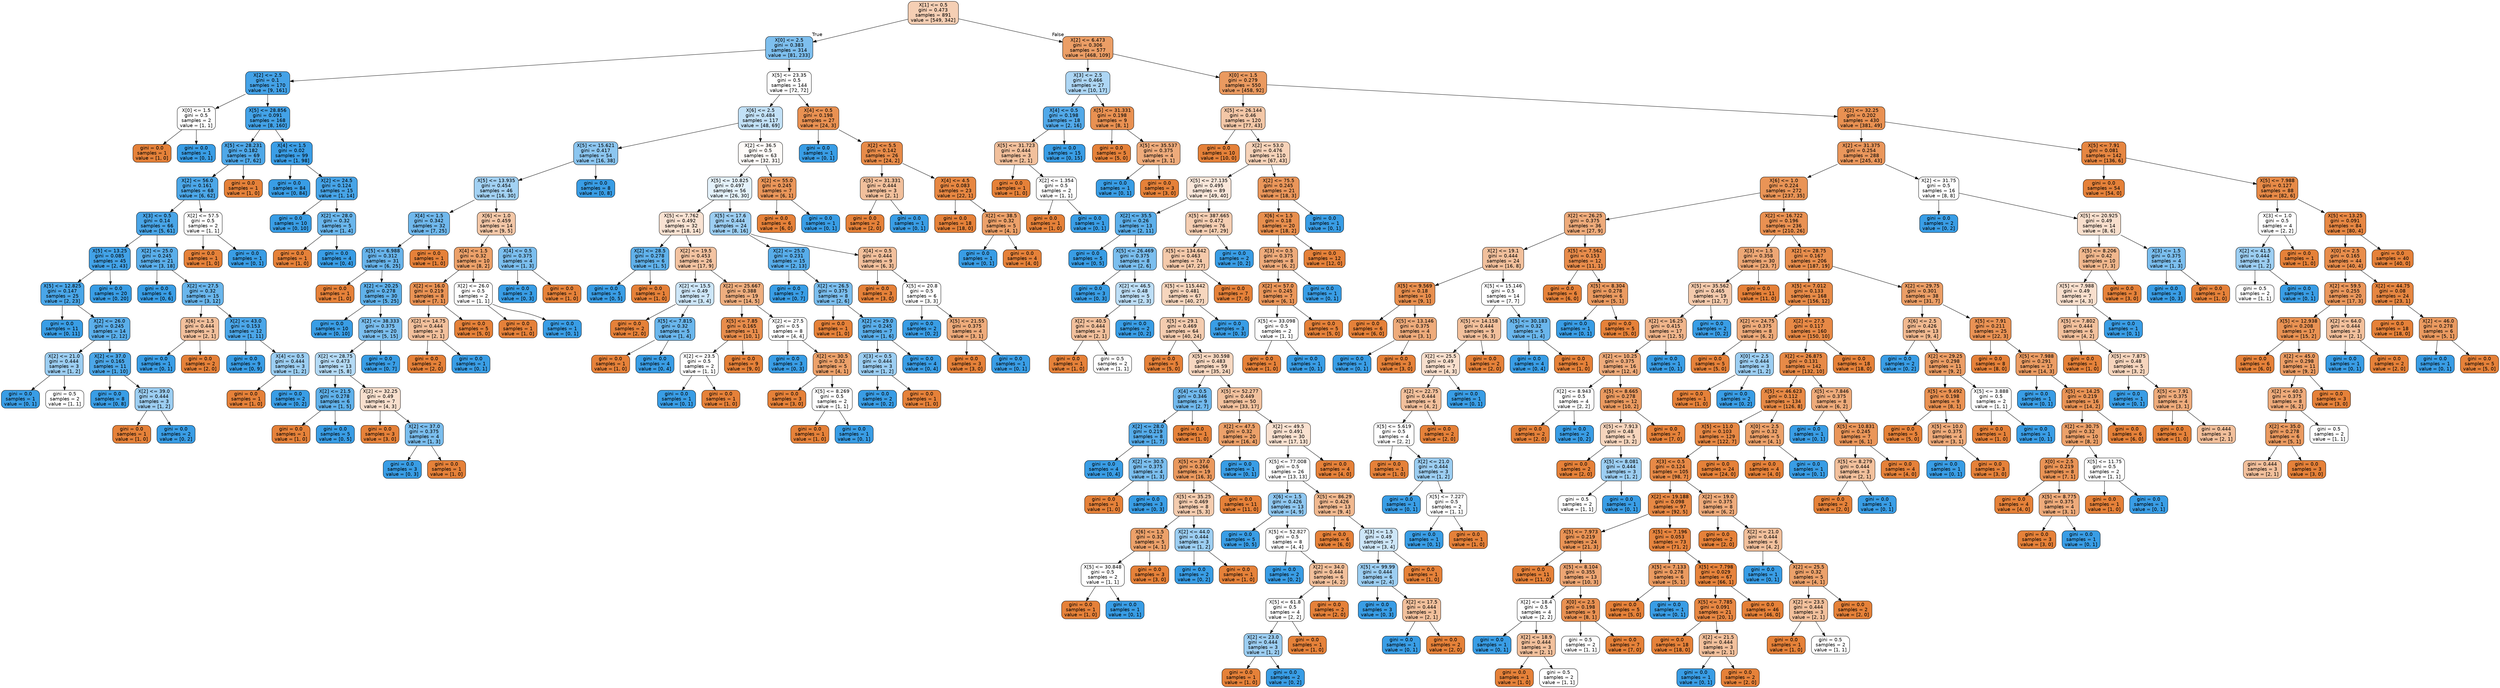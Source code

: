 digraph Tree {
node [shape=box, style="filled, rounded", color="black", fontname=helvetica] ;
edge [fontname=helvetica] ;
0 [label="X[1] <= 0.5\ngini = 0.473\nsamples = 891\nvalue = [549, 342]", fillcolor="#e5813960"] ;
1 [label="X[0] <= 2.5\ngini = 0.383\nsamples = 314\nvalue = [81, 233]", fillcolor="#399de5a6"] ;
0 -> 1 [labeldistance=2.5, labelangle=45, headlabel="True"] ;
2 [label="X[2] <= 2.5\ngini = 0.1\nsamples = 170\nvalue = [9, 161]", fillcolor="#399de5f1"] ;
1 -> 2 ;
3 [label="X[0] <= 1.5\ngini = 0.5\nsamples = 2\nvalue = [1, 1]", fillcolor="#e5813900"] ;
2 -> 3 ;
4 [label="gini = 0.0\nsamples = 1\nvalue = [1, 0]", fillcolor="#e58139ff"] ;
3 -> 4 ;
5 [label="gini = 0.0\nsamples = 1\nvalue = [0, 1]", fillcolor="#399de5ff"] ;
3 -> 5 ;
6 [label="X[5] <= 28.856\ngini = 0.091\nsamples = 168\nvalue = [8, 160]", fillcolor="#399de5f2"] ;
2 -> 6 ;
7 [label="X[5] <= 28.231\ngini = 0.182\nsamples = 69\nvalue = [7, 62]", fillcolor="#399de5e2"] ;
6 -> 7 ;
8 [label="X[2] <= 56.0\ngini = 0.161\nsamples = 68\nvalue = [6, 62]", fillcolor="#399de5e6"] ;
7 -> 8 ;
9 [label="X[3] <= 0.5\ngini = 0.14\nsamples = 66\nvalue = [5, 61]", fillcolor="#399de5ea"] ;
8 -> 9 ;
10 [label="X[5] <= 13.25\ngini = 0.085\nsamples = 45\nvalue = [2, 43]", fillcolor="#399de5f3"] ;
9 -> 10 ;
11 [label="X[5] <= 12.825\ngini = 0.147\nsamples = 25\nvalue = [2, 23]", fillcolor="#399de5e9"] ;
10 -> 11 ;
12 [label="gini = 0.0\nsamples = 11\nvalue = [0, 11]", fillcolor="#399de5ff"] ;
11 -> 12 ;
13 [label="X[2] <= 26.0\ngini = 0.245\nsamples = 14\nvalue = [2, 12]", fillcolor="#399de5d4"] ;
11 -> 13 ;
14 [label="X[2] <= 21.0\ngini = 0.444\nsamples = 3\nvalue = [1, 2]", fillcolor="#399de57f"] ;
13 -> 14 ;
15 [label="gini = 0.0\nsamples = 1\nvalue = [0, 1]", fillcolor="#399de5ff"] ;
14 -> 15 ;
16 [label="gini = 0.5\nsamples = 2\nvalue = [1, 1]", fillcolor="#e5813900"] ;
14 -> 16 ;
17 [label="X[2] <= 37.0\ngini = 0.165\nsamples = 11\nvalue = [1, 10]", fillcolor="#399de5e6"] ;
13 -> 17 ;
18 [label="gini = 0.0\nsamples = 8\nvalue = [0, 8]", fillcolor="#399de5ff"] ;
17 -> 18 ;
19 [label="X[2] <= 39.0\ngini = 0.444\nsamples = 3\nvalue = [1, 2]", fillcolor="#399de57f"] ;
17 -> 19 ;
20 [label="gini = 0.0\nsamples = 1\nvalue = [1, 0]", fillcolor="#e58139ff"] ;
19 -> 20 ;
21 [label="gini = 0.0\nsamples = 2\nvalue = [0, 2]", fillcolor="#399de5ff"] ;
19 -> 21 ;
22 [label="gini = 0.0\nsamples = 20\nvalue = [0, 20]", fillcolor="#399de5ff"] ;
10 -> 22 ;
23 [label="X[2] <= 25.0\ngini = 0.245\nsamples = 21\nvalue = [3, 18]", fillcolor="#399de5d4"] ;
9 -> 23 ;
24 [label="gini = 0.0\nsamples = 6\nvalue = [0, 6]", fillcolor="#399de5ff"] ;
23 -> 24 ;
25 [label="X[2] <= 27.5\ngini = 0.32\nsamples = 15\nvalue = [3, 12]", fillcolor="#399de5bf"] ;
23 -> 25 ;
26 [label="X[6] <= 1.5\ngini = 0.444\nsamples = 3\nvalue = [2, 1]", fillcolor="#e581397f"] ;
25 -> 26 ;
27 [label="gini = 0.0\nsamples = 1\nvalue = [0, 1]", fillcolor="#399de5ff"] ;
26 -> 27 ;
28 [label="gini = 0.0\nsamples = 2\nvalue = [2, 0]", fillcolor="#e58139ff"] ;
26 -> 28 ;
29 [label="X[2] <= 43.0\ngini = 0.153\nsamples = 12\nvalue = [1, 11]", fillcolor="#399de5e8"] ;
25 -> 29 ;
30 [label="gini = 0.0\nsamples = 9\nvalue = [0, 9]", fillcolor="#399de5ff"] ;
29 -> 30 ;
31 [label="X[4] <= 0.5\ngini = 0.444\nsamples = 3\nvalue = [1, 2]", fillcolor="#399de57f"] ;
29 -> 31 ;
32 [label="gini = 0.0\nsamples = 1\nvalue = [1, 0]", fillcolor="#e58139ff"] ;
31 -> 32 ;
33 [label="gini = 0.0\nsamples = 2\nvalue = [0, 2]", fillcolor="#399de5ff"] ;
31 -> 33 ;
34 [label="X[2] <= 57.5\ngini = 0.5\nsamples = 2\nvalue = [1, 1]", fillcolor="#e5813900"] ;
8 -> 34 ;
35 [label="gini = 0.0\nsamples = 1\nvalue = [1, 0]", fillcolor="#e58139ff"] ;
34 -> 35 ;
36 [label="gini = 0.0\nsamples = 1\nvalue = [0, 1]", fillcolor="#399de5ff"] ;
34 -> 36 ;
37 [label="gini = 0.0\nsamples = 1\nvalue = [1, 0]", fillcolor="#e58139ff"] ;
7 -> 37 ;
38 [label="X[4] <= 1.5\ngini = 0.02\nsamples = 99\nvalue = [1, 98]", fillcolor="#399de5fc"] ;
6 -> 38 ;
39 [label="gini = 0.0\nsamples = 84\nvalue = [0, 84]", fillcolor="#399de5ff"] ;
38 -> 39 ;
40 [label="X[2] <= 24.5\ngini = 0.124\nsamples = 15\nvalue = [1, 14]", fillcolor="#399de5ed"] ;
38 -> 40 ;
41 [label="gini = 0.0\nsamples = 10\nvalue = [0, 10]", fillcolor="#399de5ff"] ;
40 -> 41 ;
42 [label="X[2] <= 28.0\ngini = 0.32\nsamples = 5\nvalue = [1, 4]", fillcolor="#399de5bf"] ;
40 -> 42 ;
43 [label="gini = 0.0\nsamples = 1\nvalue = [1, 0]", fillcolor="#e58139ff"] ;
42 -> 43 ;
44 [label="gini = 0.0\nsamples = 4\nvalue = [0, 4]", fillcolor="#399de5ff"] ;
42 -> 44 ;
45 [label="X[5] <= 23.35\ngini = 0.5\nsamples = 144\nvalue = [72, 72]", fillcolor="#e5813900"] ;
1 -> 45 ;
46 [label="X[6] <= 2.5\ngini = 0.484\nsamples = 117\nvalue = [48, 69]", fillcolor="#399de54e"] ;
45 -> 46 ;
47 [label="X[5] <= 15.621\ngini = 0.417\nsamples = 54\nvalue = [16, 38]", fillcolor="#399de594"] ;
46 -> 47 ;
48 [label="X[5] <= 13.935\ngini = 0.454\nsamples = 46\nvalue = [16, 30]", fillcolor="#399de577"] ;
47 -> 48 ;
49 [label="X[4] <= 1.5\ngini = 0.342\nsamples = 32\nvalue = [7, 25]", fillcolor="#399de5b8"] ;
48 -> 49 ;
50 [label="X[5] <= 6.988\ngini = 0.312\nsamples = 31\nvalue = [6, 25]", fillcolor="#399de5c2"] ;
49 -> 50 ;
51 [label="gini = 0.0\nsamples = 1\nvalue = [1, 0]", fillcolor="#e58139ff"] ;
50 -> 51 ;
52 [label="X[2] <= 20.25\ngini = 0.278\nsamples = 30\nvalue = [5, 25]", fillcolor="#399de5cc"] ;
50 -> 52 ;
53 [label="gini = 0.0\nsamples = 10\nvalue = [0, 10]", fillcolor="#399de5ff"] ;
52 -> 53 ;
54 [label="X[2] <= 38.333\ngini = 0.375\nsamples = 20\nvalue = [5, 15]", fillcolor="#399de5aa"] ;
52 -> 54 ;
55 [label="X[2] <= 28.75\ngini = 0.473\nsamples = 13\nvalue = [5, 8]", fillcolor="#399de560"] ;
54 -> 55 ;
56 [label="X[2] <= 21.5\ngini = 0.278\nsamples = 6\nvalue = [1, 5]", fillcolor="#399de5cc"] ;
55 -> 56 ;
57 [label="gini = 0.0\nsamples = 1\nvalue = [1, 0]", fillcolor="#e58139ff"] ;
56 -> 57 ;
58 [label="gini = 0.0\nsamples = 5\nvalue = [0, 5]", fillcolor="#399de5ff"] ;
56 -> 58 ;
59 [label="X[2] <= 32.25\ngini = 0.49\nsamples = 7\nvalue = [4, 3]", fillcolor="#e5813940"] ;
55 -> 59 ;
60 [label="gini = 0.0\nsamples = 3\nvalue = [3, 0]", fillcolor="#e58139ff"] ;
59 -> 60 ;
61 [label="X[2] <= 37.0\ngini = 0.375\nsamples = 4\nvalue = [1, 3]", fillcolor="#399de5aa"] ;
59 -> 61 ;
62 [label="gini = 0.0\nsamples = 3\nvalue = [0, 3]", fillcolor="#399de5ff"] ;
61 -> 62 ;
63 [label="gini = 0.0\nsamples = 1\nvalue = [1, 0]", fillcolor="#e58139ff"] ;
61 -> 63 ;
64 [label="gini = 0.0\nsamples = 7\nvalue = [0, 7]", fillcolor="#399de5ff"] ;
54 -> 64 ;
65 [label="gini = 0.0\nsamples = 1\nvalue = [1, 0]", fillcolor="#e58139ff"] ;
49 -> 65 ;
66 [label="X[6] <= 1.0\ngini = 0.459\nsamples = 14\nvalue = [9, 5]", fillcolor="#e5813971"] ;
48 -> 66 ;
67 [label="X[4] <= 1.5\ngini = 0.32\nsamples = 10\nvalue = [8, 2]", fillcolor="#e58139bf"] ;
66 -> 67 ;
68 [label="X[2] <= 16.0\ngini = 0.219\nsamples = 8\nvalue = [7, 1]", fillcolor="#e58139db"] ;
67 -> 68 ;
69 [label="X[2] <= 14.75\ngini = 0.444\nsamples = 3\nvalue = [2, 1]", fillcolor="#e581397f"] ;
68 -> 69 ;
70 [label="gini = 0.0\nsamples = 2\nvalue = [2, 0]", fillcolor="#e58139ff"] ;
69 -> 70 ;
71 [label="gini = 0.0\nsamples = 1\nvalue = [0, 1]", fillcolor="#399de5ff"] ;
69 -> 71 ;
72 [label="gini = 0.0\nsamples = 5\nvalue = [5, 0]", fillcolor="#e58139ff"] ;
68 -> 72 ;
73 [label="X[2] <= 26.0\ngini = 0.5\nsamples = 2\nvalue = [1, 1]", fillcolor="#e5813900"] ;
67 -> 73 ;
74 [label="gini = 0.0\nsamples = 1\nvalue = [1, 0]", fillcolor="#e58139ff"] ;
73 -> 74 ;
75 [label="gini = 0.0\nsamples = 1\nvalue = [0, 1]", fillcolor="#399de5ff"] ;
73 -> 75 ;
76 [label="X[4] <= 0.5\ngini = 0.375\nsamples = 4\nvalue = [1, 3]", fillcolor="#399de5aa"] ;
66 -> 76 ;
77 [label="gini = 0.0\nsamples = 3\nvalue = [0, 3]", fillcolor="#399de5ff"] ;
76 -> 77 ;
78 [label="gini = 0.0\nsamples = 1\nvalue = [1, 0]", fillcolor="#e58139ff"] ;
76 -> 78 ;
79 [label="gini = 0.0\nsamples = 8\nvalue = [0, 8]", fillcolor="#399de5ff"] ;
47 -> 79 ;
80 [label="X[2] <= 36.5\ngini = 0.5\nsamples = 63\nvalue = [32, 31]", fillcolor="#e5813908"] ;
46 -> 80 ;
81 [label="X[5] <= 10.825\ngini = 0.497\nsamples = 56\nvalue = [26, 30]", fillcolor="#399de522"] ;
80 -> 81 ;
82 [label="X[5] <= 7.762\ngini = 0.492\nsamples = 32\nvalue = [18, 14]", fillcolor="#e5813939"] ;
81 -> 82 ;
83 [label="X[2] <= 28.5\ngini = 0.278\nsamples = 6\nvalue = [1, 5]", fillcolor="#399de5cc"] ;
82 -> 83 ;
84 [label="gini = 0.0\nsamples = 5\nvalue = [0, 5]", fillcolor="#399de5ff"] ;
83 -> 84 ;
85 [label="gini = 0.0\nsamples = 1\nvalue = [1, 0]", fillcolor="#e58139ff"] ;
83 -> 85 ;
86 [label="X[2] <= 19.5\ngini = 0.453\nsamples = 26\nvalue = [17, 9]", fillcolor="#e5813978"] ;
82 -> 86 ;
87 [label="X[2] <= 15.5\ngini = 0.49\nsamples = 7\nvalue = [3, 4]", fillcolor="#399de540"] ;
86 -> 87 ;
88 [label="gini = 0.0\nsamples = 2\nvalue = [2, 0]", fillcolor="#e58139ff"] ;
87 -> 88 ;
89 [label="X[5] <= 7.815\ngini = 0.32\nsamples = 5\nvalue = [1, 4]", fillcolor="#399de5bf"] ;
87 -> 89 ;
90 [label="gini = 0.0\nsamples = 1\nvalue = [1, 0]", fillcolor="#e58139ff"] ;
89 -> 90 ;
91 [label="gini = 0.0\nsamples = 4\nvalue = [0, 4]", fillcolor="#399de5ff"] ;
89 -> 91 ;
92 [label="X[2] <= 25.667\ngini = 0.388\nsamples = 19\nvalue = [14, 5]", fillcolor="#e58139a4"] ;
86 -> 92 ;
93 [label="X[5] <= 7.85\ngini = 0.165\nsamples = 11\nvalue = [10, 1]", fillcolor="#e58139e6"] ;
92 -> 93 ;
94 [label="X[2] <= 23.5\ngini = 0.5\nsamples = 2\nvalue = [1, 1]", fillcolor="#e5813900"] ;
93 -> 94 ;
95 [label="gini = 0.0\nsamples = 1\nvalue = [0, 1]", fillcolor="#399de5ff"] ;
94 -> 95 ;
96 [label="gini = 0.0\nsamples = 1\nvalue = [1, 0]", fillcolor="#e58139ff"] ;
94 -> 96 ;
97 [label="gini = 0.0\nsamples = 9\nvalue = [9, 0]", fillcolor="#e58139ff"] ;
93 -> 97 ;
98 [label="X[2] <= 27.5\ngini = 0.5\nsamples = 8\nvalue = [4, 4]", fillcolor="#e5813900"] ;
92 -> 98 ;
99 [label="gini = 0.0\nsamples = 3\nvalue = [0, 3]", fillcolor="#399de5ff"] ;
98 -> 99 ;
100 [label="X[2] <= 30.5\ngini = 0.32\nsamples = 5\nvalue = [4, 1]", fillcolor="#e58139bf"] ;
98 -> 100 ;
101 [label="gini = 0.0\nsamples = 3\nvalue = [3, 0]", fillcolor="#e58139ff"] ;
100 -> 101 ;
102 [label="X[5] <= 8.269\ngini = 0.5\nsamples = 2\nvalue = [1, 1]", fillcolor="#e5813900"] ;
100 -> 102 ;
103 [label="gini = 0.0\nsamples = 1\nvalue = [1, 0]", fillcolor="#e58139ff"] ;
102 -> 103 ;
104 [label="gini = 0.0\nsamples = 1\nvalue = [0, 1]", fillcolor="#399de5ff"] ;
102 -> 104 ;
105 [label="X[5] <= 17.6\ngini = 0.444\nsamples = 24\nvalue = [8, 16]", fillcolor="#399de57f"] ;
81 -> 105 ;
106 [label="X[2] <= 25.0\ngini = 0.231\nsamples = 15\nvalue = [2, 13]", fillcolor="#399de5d8"] ;
105 -> 106 ;
107 [label="gini = 0.0\nsamples = 7\nvalue = [0, 7]", fillcolor="#399de5ff"] ;
106 -> 107 ;
108 [label="X[2] <= 26.5\ngini = 0.375\nsamples = 8\nvalue = [2, 6]", fillcolor="#399de5aa"] ;
106 -> 108 ;
109 [label="gini = 0.0\nsamples = 1\nvalue = [1, 0]", fillcolor="#e58139ff"] ;
108 -> 109 ;
110 [label="X[2] <= 29.0\ngini = 0.245\nsamples = 7\nvalue = [1, 6]", fillcolor="#399de5d4"] ;
108 -> 110 ;
111 [label="X[3] <= 0.5\ngini = 0.444\nsamples = 3\nvalue = [1, 2]", fillcolor="#399de57f"] ;
110 -> 111 ;
112 [label="gini = 0.0\nsamples = 2\nvalue = [0, 2]", fillcolor="#399de5ff"] ;
111 -> 112 ;
113 [label="gini = 0.0\nsamples = 1\nvalue = [1, 0]", fillcolor="#e58139ff"] ;
111 -> 113 ;
114 [label="gini = 0.0\nsamples = 4\nvalue = [0, 4]", fillcolor="#399de5ff"] ;
110 -> 114 ;
115 [label="X[4] <= 0.5\ngini = 0.444\nsamples = 9\nvalue = [6, 3]", fillcolor="#e581397f"] ;
105 -> 115 ;
116 [label="gini = 0.0\nsamples = 3\nvalue = [3, 0]", fillcolor="#e58139ff"] ;
115 -> 116 ;
117 [label="X[5] <= 20.8\ngini = 0.5\nsamples = 6\nvalue = [3, 3]", fillcolor="#e5813900"] ;
115 -> 117 ;
118 [label="gini = 0.0\nsamples = 2\nvalue = [0, 2]", fillcolor="#399de5ff"] ;
117 -> 118 ;
119 [label="X[5] <= 21.55\ngini = 0.375\nsamples = 4\nvalue = [3, 1]", fillcolor="#e58139aa"] ;
117 -> 119 ;
120 [label="gini = 0.0\nsamples = 3\nvalue = [3, 0]", fillcolor="#e58139ff"] ;
119 -> 120 ;
121 [label="gini = 0.0\nsamples = 1\nvalue = [0, 1]", fillcolor="#399de5ff"] ;
119 -> 121 ;
122 [label="X[2] <= 55.0\ngini = 0.245\nsamples = 7\nvalue = [6, 1]", fillcolor="#e58139d4"] ;
80 -> 122 ;
123 [label="gini = 0.0\nsamples = 6\nvalue = [6, 0]", fillcolor="#e58139ff"] ;
122 -> 123 ;
124 [label="gini = 0.0\nsamples = 1\nvalue = [0, 1]", fillcolor="#399de5ff"] ;
122 -> 124 ;
125 [label="X[4] <= 0.5\ngini = 0.198\nsamples = 27\nvalue = [24, 3]", fillcolor="#e58139df"] ;
45 -> 125 ;
126 [label="gini = 0.0\nsamples = 1\nvalue = [0, 1]", fillcolor="#399de5ff"] ;
125 -> 126 ;
127 [label="X[2] <= 5.5\ngini = 0.142\nsamples = 26\nvalue = [24, 2]", fillcolor="#e58139ea"] ;
125 -> 127 ;
128 [label="X[5] <= 31.331\ngini = 0.444\nsamples = 3\nvalue = [2, 1]", fillcolor="#e581397f"] ;
127 -> 128 ;
129 [label="gini = 0.0\nsamples = 2\nvalue = [2, 0]", fillcolor="#e58139ff"] ;
128 -> 129 ;
130 [label="gini = 0.0\nsamples = 1\nvalue = [0, 1]", fillcolor="#399de5ff"] ;
128 -> 130 ;
131 [label="X[4] <= 4.5\ngini = 0.083\nsamples = 23\nvalue = [22, 1]", fillcolor="#e58139f3"] ;
127 -> 131 ;
132 [label="gini = 0.0\nsamples = 18\nvalue = [18, 0]", fillcolor="#e58139ff"] ;
131 -> 132 ;
133 [label="X[2] <= 38.5\ngini = 0.32\nsamples = 5\nvalue = [4, 1]", fillcolor="#e58139bf"] ;
131 -> 133 ;
134 [label="gini = 0.0\nsamples = 1\nvalue = [0, 1]", fillcolor="#399de5ff"] ;
133 -> 134 ;
135 [label="gini = 0.0\nsamples = 4\nvalue = [4, 0]", fillcolor="#e58139ff"] ;
133 -> 135 ;
136 [label="X[2] <= 6.473\ngini = 0.306\nsamples = 577\nvalue = [468, 109]", fillcolor="#e58139c4"] ;
0 -> 136 [labeldistance=2.5, labelangle=-45, headlabel="False"] ;
137 [label="X[3] <= 2.5\ngini = 0.466\nsamples = 27\nvalue = [10, 17]", fillcolor="#399de569"] ;
136 -> 137 ;
138 [label="X[4] <= 0.5\ngini = 0.198\nsamples = 18\nvalue = [2, 16]", fillcolor="#399de5df"] ;
137 -> 138 ;
139 [label="X[5] <= 31.723\ngini = 0.444\nsamples = 3\nvalue = [2, 1]", fillcolor="#e581397f"] ;
138 -> 139 ;
140 [label="gini = 0.0\nsamples = 1\nvalue = [1, 0]", fillcolor="#e58139ff"] ;
139 -> 140 ;
141 [label="X[2] <= 1.354\ngini = 0.5\nsamples = 2\nvalue = [1, 1]", fillcolor="#e5813900"] ;
139 -> 141 ;
142 [label="gini = 0.0\nsamples = 1\nvalue = [1, 0]", fillcolor="#e58139ff"] ;
141 -> 142 ;
143 [label="gini = 0.0\nsamples = 1\nvalue = [0, 1]", fillcolor="#399de5ff"] ;
141 -> 143 ;
144 [label="gini = 0.0\nsamples = 15\nvalue = [0, 15]", fillcolor="#399de5ff"] ;
138 -> 144 ;
145 [label="X[5] <= 31.331\ngini = 0.198\nsamples = 9\nvalue = [8, 1]", fillcolor="#e58139df"] ;
137 -> 145 ;
146 [label="gini = 0.0\nsamples = 5\nvalue = [5, 0]", fillcolor="#e58139ff"] ;
145 -> 146 ;
147 [label="X[5] <= 35.537\ngini = 0.375\nsamples = 4\nvalue = [3, 1]", fillcolor="#e58139aa"] ;
145 -> 147 ;
148 [label="gini = 0.0\nsamples = 1\nvalue = [0, 1]", fillcolor="#399de5ff"] ;
147 -> 148 ;
149 [label="gini = 0.0\nsamples = 3\nvalue = [3, 0]", fillcolor="#e58139ff"] ;
147 -> 149 ;
150 [label="X[0] <= 1.5\ngini = 0.279\nsamples = 550\nvalue = [458, 92]", fillcolor="#e58139cc"] ;
136 -> 150 ;
151 [label="X[5] <= 26.144\ngini = 0.46\nsamples = 120\nvalue = [77, 43]", fillcolor="#e5813971"] ;
150 -> 151 ;
152 [label="gini = 0.0\nsamples = 10\nvalue = [10, 0]", fillcolor="#e58139ff"] ;
151 -> 152 ;
153 [label="X[2] <= 53.0\ngini = 0.476\nsamples = 110\nvalue = [67, 43]", fillcolor="#e581395b"] ;
151 -> 153 ;
154 [label="X[5] <= 27.135\ngini = 0.495\nsamples = 89\nvalue = [49, 40]", fillcolor="#e581392f"] ;
153 -> 154 ;
155 [label="X[2] <= 35.5\ngini = 0.26\nsamples = 13\nvalue = [2, 11]", fillcolor="#399de5d1"] ;
154 -> 155 ;
156 [label="gini = 0.0\nsamples = 5\nvalue = [0, 5]", fillcolor="#399de5ff"] ;
155 -> 156 ;
157 [label="X[5] <= 26.469\ngini = 0.375\nsamples = 8\nvalue = [2, 6]", fillcolor="#399de5aa"] ;
155 -> 157 ;
158 [label="gini = 0.0\nsamples = 3\nvalue = [0, 3]", fillcolor="#399de5ff"] ;
157 -> 158 ;
159 [label="X[2] <= 46.5\ngini = 0.48\nsamples = 5\nvalue = [2, 3]", fillcolor="#399de555"] ;
157 -> 159 ;
160 [label="X[2] <= 40.5\ngini = 0.444\nsamples = 3\nvalue = [2, 1]", fillcolor="#e581397f"] ;
159 -> 160 ;
161 [label="gini = 0.0\nsamples = 1\nvalue = [1, 0]", fillcolor="#e58139ff"] ;
160 -> 161 ;
162 [label="gini = 0.5\nsamples = 2\nvalue = [1, 1]", fillcolor="#e5813900"] ;
160 -> 162 ;
163 [label="gini = 0.0\nsamples = 2\nvalue = [0, 2]", fillcolor="#399de5ff"] ;
159 -> 163 ;
164 [label="X[5] <= 387.665\ngini = 0.472\nsamples = 76\nvalue = [47, 29]", fillcolor="#e5813962"] ;
154 -> 164 ;
165 [label="X[5] <= 134.642\ngini = 0.463\nsamples = 74\nvalue = [47, 27]", fillcolor="#e581396d"] ;
164 -> 165 ;
166 [label="X[5] <= 115.442\ngini = 0.481\nsamples = 67\nvalue = [40, 27]", fillcolor="#e5813953"] ;
165 -> 166 ;
167 [label="X[5] <= 29.1\ngini = 0.469\nsamples = 64\nvalue = [40, 24]", fillcolor="#e5813966"] ;
166 -> 167 ;
168 [label="gini = 0.0\nsamples = 5\nvalue = [5, 0]", fillcolor="#e58139ff"] ;
167 -> 168 ;
169 [label="X[5] <= 30.598\ngini = 0.483\nsamples = 59\nvalue = [35, 24]", fillcolor="#e5813950"] ;
167 -> 169 ;
170 [label="X[4] <= 0.5\ngini = 0.346\nsamples = 9\nvalue = [2, 7]", fillcolor="#399de5b6"] ;
169 -> 170 ;
171 [label="X[2] <= 28.0\ngini = 0.219\nsamples = 8\nvalue = [1, 7]", fillcolor="#399de5db"] ;
170 -> 171 ;
172 [label="gini = 0.0\nsamples = 4\nvalue = [0, 4]", fillcolor="#399de5ff"] ;
171 -> 172 ;
173 [label="X[2] <= 30.5\ngini = 0.375\nsamples = 4\nvalue = [1, 3]", fillcolor="#399de5aa"] ;
171 -> 173 ;
174 [label="gini = 0.0\nsamples = 1\nvalue = [1, 0]", fillcolor="#e58139ff"] ;
173 -> 174 ;
175 [label="gini = 0.0\nsamples = 3\nvalue = [0, 3]", fillcolor="#399de5ff"] ;
173 -> 175 ;
176 [label="gini = 0.0\nsamples = 1\nvalue = [1, 0]", fillcolor="#e58139ff"] ;
170 -> 176 ;
177 [label="X[5] <= 52.277\ngini = 0.449\nsamples = 50\nvalue = [33, 17]", fillcolor="#e581397c"] ;
169 -> 177 ;
178 [label="X[2] <= 47.5\ngini = 0.32\nsamples = 20\nvalue = [16, 4]", fillcolor="#e58139bf"] ;
177 -> 178 ;
179 [label="X[5] <= 37.0\ngini = 0.266\nsamples = 19\nvalue = [16, 3]", fillcolor="#e58139cf"] ;
178 -> 179 ;
180 [label="X[5] <= 35.25\ngini = 0.469\nsamples = 8\nvalue = [5, 3]", fillcolor="#e5813966"] ;
179 -> 180 ;
181 [label="X[6] <= 1.5\ngini = 0.32\nsamples = 5\nvalue = [4, 1]", fillcolor="#e58139bf"] ;
180 -> 181 ;
182 [label="X[5] <= 30.848\ngini = 0.5\nsamples = 2\nvalue = [1, 1]", fillcolor="#e5813900"] ;
181 -> 182 ;
183 [label="gini = 0.0\nsamples = 1\nvalue = [1, 0]", fillcolor="#e58139ff"] ;
182 -> 183 ;
184 [label="gini = 0.0\nsamples = 1\nvalue = [0, 1]", fillcolor="#399de5ff"] ;
182 -> 184 ;
185 [label="gini = 0.0\nsamples = 3\nvalue = [3, 0]", fillcolor="#e58139ff"] ;
181 -> 185 ;
186 [label="X[2] <= 44.0\ngini = 0.444\nsamples = 3\nvalue = [1, 2]", fillcolor="#399de57f"] ;
180 -> 186 ;
187 [label="gini = 0.0\nsamples = 2\nvalue = [0, 2]", fillcolor="#399de5ff"] ;
186 -> 187 ;
188 [label="gini = 0.0\nsamples = 1\nvalue = [1, 0]", fillcolor="#e58139ff"] ;
186 -> 188 ;
189 [label="gini = 0.0\nsamples = 11\nvalue = [11, 0]", fillcolor="#e58139ff"] ;
179 -> 189 ;
190 [label="gini = 0.0\nsamples = 1\nvalue = [0, 1]", fillcolor="#399de5ff"] ;
178 -> 190 ;
191 [label="X[2] <= 49.5\ngini = 0.491\nsamples = 30\nvalue = [17, 13]", fillcolor="#e581393c"] ;
177 -> 191 ;
192 [label="X[5] <= 77.008\ngini = 0.5\nsamples = 26\nvalue = [13, 13]", fillcolor="#e5813900"] ;
191 -> 192 ;
193 [label="X[6] <= 1.5\ngini = 0.426\nsamples = 13\nvalue = [4, 9]", fillcolor="#399de58e"] ;
192 -> 193 ;
194 [label="gini = 0.0\nsamples = 5\nvalue = [0, 5]", fillcolor="#399de5ff"] ;
193 -> 194 ;
195 [label="X[5] <= 52.827\ngini = 0.5\nsamples = 8\nvalue = [4, 4]", fillcolor="#e5813900"] ;
193 -> 195 ;
196 [label="gini = 0.0\nsamples = 2\nvalue = [0, 2]", fillcolor="#399de5ff"] ;
195 -> 196 ;
197 [label="X[2] <= 34.0\ngini = 0.444\nsamples = 6\nvalue = [4, 2]", fillcolor="#e581397f"] ;
195 -> 197 ;
198 [label="X[5] <= 61.8\ngini = 0.5\nsamples = 4\nvalue = [2, 2]", fillcolor="#e5813900"] ;
197 -> 198 ;
199 [label="X[2] <= 23.0\ngini = 0.444\nsamples = 3\nvalue = [1, 2]", fillcolor="#399de57f"] ;
198 -> 199 ;
200 [label="gini = 0.0\nsamples = 1\nvalue = [1, 0]", fillcolor="#e58139ff"] ;
199 -> 200 ;
201 [label="gini = 0.0\nsamples = 2\nvalue = [0, 2]", fillcolor="#399de5ff"] ;
199 -> 201 ;
202 [label="gini = 0.0\nsamples = 1\nvalue = [1, 0]", fillcolor="#e58139ff"] ;
198 -> 202 ;
203 [label="gini = 0.0\nsamples = 2\nvalue = [2, 0]", fillcolor="#e58139ff"] ;
197 -> 203 ;
204 [label="X[5] <= 86.29\ngini = 0.426\nsamples = 13\nvalue = [9, 4]", fillcolor="#e581398e"] ;
192 -> 204 ;
205 [label="gini = 0.0\nsamples = 6\nvalue = [6, 0]", fillcolor="#e58139ff"] ;
204 -> 205 ;
206 [label="X[3] <= 1.5\ngini = 0.49\nsamples = 7\nvalue = [3, 4]", fillcolor="#399de540"] ;
204 -> 206 ;
207 [label="X[5] <= 99.99\ngini = 0.444\nsamples = 6\nvalue = [2, 4]", fillcolor="#399de57f"] ;
206 -> 207 ;
208 [label="gini = 0.0\nsamples = 3\nvalue = [0, 3]", fillcolor="#399de5ff"] ;
207 -> 208 ;
209 [label="X[2] <= 17.5\ngini = 0.444\nsamples = 3\nvalue = [2, 1]", fillcolor="#e581397f"] ;
207 -> 209 ;
210 [label="gini = 0.0\nsamples = 1\nvalue = [0, 1]", fillcolor="#399de5ff"] ;
209 -> 210 ;
211 [label="gini = 0.0\nsamples = 2\nvalue = [2, 0]", fillcolor="#e58139ff"] ;
209 -> 211 ;
212 [label="gini = 0.0\nsamples = 1\nvalue = [1, 0]", fillcolor="#e58139ff"] ;
206 -> 212 ;
213 [label="gini = 0.0\nsamples = 4\nvalue = [4, 0]", fillcolor="#e58139ff"] ;
191 -> 213 ;
214 [label="gini = 0.0\nsamples = 3\nvalue = [0, 3]", fillcolor="#399de5ff"] ;
166 -> 214 ;
215 [label="gini = 0.0\nsamples = 7\nvalue = [7, 0]", fillcolor="#e58139ff"] ;
165 -> 215 ;
216 [label="gini = 0.0\nsamples = 2\nvalue = [0, 2]", fillcolor="#399de5ff"] ;
164 -> 216 ;
217 [label="X[2] <= 75.5\ngini = 0.245\nsamples = 21\nvalue = [18, 3]", fillcolor="#e58139d4"] ;
153 -> 217 ;
218 [label="X[6] <= 1.5\ngini = 0.18\nsamples = 20\nvalue = [18, 2]", fillcolor="#e58139e3"] ;
217 -> 218 ;
219 [label="X[3] <= 0.5\ngini = 0.375\nsamples = 8\nvalue = [6, 2]", fillcolor="#e58139aa"] ;
218 -> 219 ;
220 [label="X[2] <= 57.0\ngini = 0.245\nsamples = 7\nvalue = [6, 1]", fillcolor="#e58139d4"] ;
219 -> 220 ;
221 [label="X[5] <= 33.098\ngini = 0.5\nsamples = 2\nvalue = [1, 1]", fillcolor="#e5813900"] ;
220 -> 221 ;
222 [label="gini = 0.0\nsamples = 1\nvalue = [1, 0]", fillcolor="#e58139ff"] ;
221 -> 222 ;
223 [label="gini = 0.0\nsamples = 1\nvalue = [0, 1]", fillcolor="#399de5ff"] ;
221 -> 223 ;
224 [label="gini = 0.0\nsamples = 5\nvalue = [5, 0]", fillcolor="#e58139ff"] ;
220 -> 224 ;
225 [label="gini = 0.0\nsamples = 1\nvalue = [0, 1]", fillcolor="#399de5ff"] ;
219 -> 225 ;
226 [label="gini = 0.0\nsamples = 12\nvalue = [12, 0]", fillcolor="#e58139ff"] ;
218 -> 226 ;
227 [label="gini = 0.0\nsamples = 1\nvalue = [0, 1]", fillcolor="#399de5ff"] ;
217 -> 227 ;
228 [label="X[2] <= 32.25\ngini = 0.202\nsamples = 430\nvalue = [381, 49]", fillcolor="#e58139de"] ;
150 -> 228 ;
229 [label="X[2] <= 31.375\ngini = 0.254\nsamples = 288\nvalue = [245, 43]", fillcolor="#e58139d2"] ;
228 -> 229 ;
230 [label="X[6] <= 1.0\ngini = 0.224\nsamples = 272\nvalue = [237, 35]", fillcolor="#e58139d9"] ;
229 -> 230 ;
231 [label="X[2] <= 26.25\ngini = 0.375\nsamples = 36\nvalue = [27, 9]", fillcolor="#e58139aa"] ;
230 -> 231 ;
232 [label="X[2] <= 19.1\ngini = 0.444\nsamples = 24\nvalue = [16, 8]", fillcolor="#e581397f"] ;
231 -> 232 ;
233 [label="X[5] <= 9.569\ngini = 0.18\nsamples = 10\nvalue = [9, 1]", fillcolor="#e58139e3"] ;
232 -> 233 ;
234 [label="gini = 0.0\nsamples = 6\nvalue = [6, 0]", fillcolor="#e58139ff"] ;
233 -> 234 ;
235 [label="X[5] <= 13.146\ngini = 0.375\nsamples = 4\nvalue = [3, 1]", fillcolor="#e58139aa"] ;
233 -> 235 ;
236 [label="gini = 0.0\nsamples = 1\nvalue = [0, 1]", fillcolor="#399de5ff"] ;
235 -> 236 ;
237 [label="gini = 0.0\nsamples = 3\nvalue = [3, 0]", fillcolor="#e58139ff"] ;
235 -> 237 ;
238 [label="X[5] <= 15.146\ngini = 0.5\nsamples = 14\nvalue = [7, 7]", fillcolor="#e5813900"] ;
232 -> 238 ;
239 [label="X[5] <= 14.158\ngini = 0.444\nsamples = 9\nvalue = [6, 3]", fillcolor="#e581397f"] ;
238 -> 239 ;
240 [label="X[2] <= 25.5\ngini = 0.49\nsamples = 7\nvalue = [4, 3]", fillcolor="#e5813940"] ;
239 -> 240 ;
241 [label="X[2] <= 22.75\ngini = 0.444\nsamples = 6\nvalue = [4, 2]", fillcolor="#e581397f"] ;
240 -> 241 ;
242 [label="X[5] <= 5.619\ngini = 0.5\nsamples = 4\nvalue = [2, 2]", fillcolor="#e5813900"] ;
241 -> 242 ;
243 [label="gini = 0.0\nsamples = 1\nvalue = [1, 0]", fillcolor="#e58139ff"] ;
242 -> 243 ;
244 [label="X[2] <= 21.0\ngini = 0.444\nsamples = 3\nvalue = [1, 2]", fillcolor="#399de57f"] ;
242 -> 244 ;
245 [label="gini = 0.0\nsamples = 1\nvalue = [0, 1]", fillcolor="#399de5ff"] ;
244 -> 245 ;
246 [label="X[5] <= 7.227\ngini = 0.5\nsamples = 2\nvalue = [1, 1]", fillcolor="#e5813900"] ;
244 -> 246 ;
247 [label="gini = 0.0\nsamples = 1\nvalue = [0, 1]", fillcolor="#399de5ff"] ;
246 -> 247 ;
248 [label="gini = 0.0\nsamples = 1\nvalue = [1, 0]", fillcolor="#e58139ff"] ;
246 -> 248 ;
249 [label="gini = 0.0\nsamples = 2\nvalue = [2, 0]", fillcolor="#e58139ff"] ;
241 -> 249 ;
250 [label="gini = 0.0\nsamples = 1\nvalue = [0, 1]", fillcolor="#399de5ff"] ;
240 -> 250 ;
251 [label="gini = 0.0\nsamples = 2\nvalue = [2, 0]", fillcolor="#e58139ff"] ;
239 -> 251 ;
252 [label="X[5] <= 30.183\ngini = 0.32\nsamples = 5\nvalue = [1, 4]", fillcolor="#399de5bf"] ;
238 -> 252 ;
253 [label="gini = 0.0\nsamples = 4\nvalue = [0, 4]", fillcolor="#399de5ff"] ;
252 -> 253 ;
254 [label="gini = 0.0\nsamples = 1\nvalue = [1, 0]", fillcolor="#e58139ff"] ;
252 -> 254 ;
255 [label="X[5] <= 7.562\ngini = 0.153\nsamples = 12\nvalue = [11, 1]", fillcolor="#e58139e8"] ;
231 -> 255 ;
256 [label="gini = 0.0\nsamples = 6\nvalue = [6, 0]", fillcolor="#e58139ff"] ;
255 -> 256 ;
257 [label="X[5] <= 8.304\ngini = 0.278\nsamples = 6\nvalue = [5, 1]", fillcolor="#e58139cc"] ;
255 -> 257 ;
258 [label="gini = 0.0\nsamples = 1\nvalue = [0, 1]", fillcolor="#399de5ff"] ;
257 -> 258 ;
259 [label="gini = 0.0\nsamples = 5\nvalue = [5, 0]", fillcolor="#e58139ff"] ;
257 -> 259 ;
260 [label="X[2] <= 16.722\ngini = 0.196\nsamples = 236\nvalue = [210, 26]", fillcolor="#e58139df"] ;
230 -> 260 ;
261 [label="X[3] <= 1.5\ngini = 0.358\nsamples = 30\nvalue = [23, 7]", fillcolor="#e58139b1"] ;
260 -> 261 ;
262 [label="X[5] <= 35.562\ngini = 0.465\nsamples = 19\nvalue = [12, 7]", fillcolor="#e581396a"] ;
261 -> 262 ;
263 [label="X[2] <= 16.25\ngini = 0.415\nsamples = 17\nvalue = [12, 5]", fillcolor="#e5813995"] ;
262 -> 263 ;
264 [label="X[2] <= 10.25\ngini = 0.375\nsamples = 16\nvalue = [12, 4]", fillcolor="#e58139aa"] ;
263 -> 264 ;
265 [label="X[2] <= 8.943\ngini = 0.5\nsamples = 4\nvalue = [2, 2]", fillcolor="#e5813900"] ;
264 -> 265 ;
266 [label="gini = 0.0\nsamples = 2\nvalue = [2, 0]", fillcolor="#e58139ff"] ;
265 -> 266 ;
267 [label="gini = 0.0\nsamples = 2\nvalue = [0, 2]", fillcolor="#399de5ff"] ;
265 -> 267 ;
268 [label="X[5] <= 8.665\ngini = 0.278\nsamples = 12\nvalue = [10, 2]", fillcolor="#e58139cc"] ;
264 -> 268 ;
269 [label="X[5] <= 7.913\ngini = 0.48\nsamples = 5\nvalue = [3, 2]", fillcolor="#e5813955"] ;
268 -> 269 ;
270 [label="gini = 0.0\nsamples = 2\nvalue = [2, 0]", fillcolor="#e58139ff"] ;
269 -> 270 ;
271 [label="X[5] <= 8.081\ngini = 0.444\nsamples = 3\nvalue = [1, 2]", fillcolor="#399de57f"] ;
269 -> 271 ;
272 [label="gini = 0.5\nsamples = 2\nvalue = [1, 1]", fillcolor="#e5813900"] ;
271 -> 272 ;
273 [label="gini = 0.0\nsamples = 1\nvalue = [0, 1]", fillcolor="#399de5ff"] ;
271 -> 273 ;
274 [label="gini = 0.0\nsamples = 7\nvalue = [7, 0]", fillcolor="#e58139ff"] ;
268 -> 274 ;
275 [label="gini = 0.0\nsamples = 1\nvalue = [0, 1]", fillcolor="#399de5ff"] ;
263 -> 275 ;
276 [label="gini = 0.0\nsamples = 2\nvalue = [0, 2]", fillcolor="#399de5ff"] ;
262 -> 276 ;
277 [label="gini = 0.0\nsamples = 11\nvalue = [11, 0]", fillcolor="#e58139ff"] ;
261 -> 277 ;
278 [label="X[2] <= 28.75\ngini = 0.167\nsamples = 206\nvalue = [187, 19]", fillcolor="#e58139e5"] ;
260 -> 278 ;
279 [label="X[5] <= 7.012\ngini = 0.133\nsamples = 168\nvalue = [156, 12]", fillcolor="#e58139eb"] ;
278 -> 279 ;
280 [label="X[2] <= 24.75\ngini = 0.375\nsamples = 8\nvalue = [6, 2]", fillcolor="#e58139aa"] ;
279 -> 280 ;
281 [label="gini = 0.0\nsamples = 5\nvalue = [5, 0]", fillcolor="#e58139ff"] ;
280 -> 281 ;
282 [label="X[0] <= 2.5\ngini = 0.444\nsamples = 3\nvalue = [1, 2]", fillcolor="#399de57f"] ;
280 -> 282 ;
283 [label="gini = 0.0\nsamples = 1\nvalue = [1, 0]", fillcolor="#e58139ff"] ;
282 -> 283 ;
284 [label="gini = 0.0\nsamples = 2\nvalue = [0, 2]", fillcolor="#399de5ff"] ;
282 -> 284 ;
285 [label="X[2] <= 27.5\ngini = 0.117\nsamples = 160\nvalue = [150, 10]", fillcolor="#e58139ee"] ;
279 -> 285 ;
286 [label="X[2] <= 26.875\ngini = 0.131\nsamples = 142\nvalue = [132, 10]", fillcolor="#e58139ec"] ;
285 -> 286 ;
287 [label="X[5] <= 46.623\ngini = 0.112\nsamples = 134\nvalue = [126, 8]", fillcolor="#e58139ef"] ;
286 -> 287 ;
288 [label="X[5] <= 11.0\ngini = 0.103\nsamples = 129\nvalue = [122, 7]", fillcolor="#e58139f0"] ;
287 -> 288 ;
289 [label="X[3] <= 0.5\ngini = 0.124\nsamples = 105\nvalue = [98, 7]", fillcolor="#e58139ed"] ;
288 -> 289 ;
290 [label="X[2] <= 19.188\ngini = 0.098\nsamples = 97\nvalue = [92, 5]", fillcolor="#e58139f1"] ;
289 -> 290 ;
291 [label="X[5] <= 7.973\ngini = 0.219\nsamples = 24\nvalue = [21, 3]", fillcolor="#e58139db"] ;
290 -> 291 ;
292 [label="gini = 0.0\nsamples = 11\nvalue = [11, 0]", fillcolor="#e58139ff"] ;
291 -> 292 ;
293 [label="X[5] <= 8.104\ngini = 0.355\nsamples = 13\nvalue = [10, 3]", fillcolor="#e58139b3"] ;
291 -> 293 ;
294 [label="X[2] <= 18.4\ngini = 0.5\nsamples = 4\nvalue = [2, 2]", fillcolor="#e5813900"] ;
293 -> 294 ;
295 [label="gini = 0.0\nsamples = 1\nvalue = [0, 1]", fillcolor="#399de5ff"] ;
294 -> 295 ;
296 [label="X[2] <= 18.9\ngini = 0.444\nsamples = 3\nvalue = [2, 1]", fillcolor="#e581397f"] ;
294 -> 296 ;
297 [label="gini = 0.0\nsamples = 1\nvalue = [1, 0]", fillcolor="#e58139ff"] ;
296 -> 297 ;
298 [label="gini = 0.5\nsamples = 2\nvalue = [1, 1]", fillcolor="#e5813900"] ;
296 -> 298 ;
299 [label="X[0] <= 2.5\ngini = 0.198\nsamples = 9\nvalue = [8, 1]", fillcolor="#e58139df"] ;
293 -> 299 ;
300 [label="gini = 0.5\nsamples = 2\nvalue = [1, 1]", fillcolor="#e5813900"] ;
299 -> 300 ;
301 [label="gini = 0.0\nsamples = 7\nvalue = [7, 0]", fillcolor="#e58139ff"] ;
299 -> 301 ;
302 [label="X[5] <= 7.196\ngini = 0.053\nsamples = 73\nvalue = [71, 2]", fillcolor="#e58139f8"] ;
290 -> 302 ;
303 [label="X[5] <= 7.133\ngini = 0.278\nsamples = 6\nvalue = [5, 1]", fillcolor="#e58139cc"] ;
302 -> 303 ;
304 [label="gini = 0.0\nsamples = 5\nvalue = [5, 0]", fillcolor="#e58139ff"] ;
303 -> 304 ;
305 [label="gini = 0.0\nsamples = 1\nvalue = [0, 1]", fillcolor="#399de5ff"] ;
303 -> 305 ;
306 [label="X[5] <= 7.798\ngini = 0.029\nsamples = 67\nvalue = [66, 1]", fillcolor="#e58139fb"] ;
302 -> 306 ;
307 [label="X[5] <= 7.785\ngini = 0.091\nsamples = 21\nvalue = [20, 1]", fillcolor="#e58139f2"] ;
306 -> 307 ;
308 [label="gini = 0.0\nsamples = 18\nvalue = [18, 0]", fillcolor="#e58139ff"] ;
307 -> 308 ;
309 [label="X[2] <= 21.5\ngini = 0.444\nsamples = 3\nvalue = [2, 1]", fillcolor="#e581397f"] ;
307 -> 309 ;
310 [label="gini = 0.0\nsamples = 1\nvalue = [0, 1]", fillcolor="#399de5ff"] ;
309 -> 310 ;
311 [label="gini = 0.0\nsamples = 2\nvalue = [2, 0]", fillcolor="#e58139ff"] ;
309 -> 311 ;
312 [label="gini = 0.0\nsamples = 46\nvalue = [46, 0]", fillcolor="#e58139ff"] ;
306 -> 312 ;
313 [label="X[2] <= 19.0\ngini = 0.375\nsamples = 8\nvalue = [6, 2]", fillcolor="#e58139aa"] ;
289 -> 313 ;
314 [label="gini = 0.0\nsamples = 2\nvalue = [2, 0]", fillcolor="#e58139ff"] ;
313 -> 314 ;
315 [label="X[2] <= 21.0\ngini = 0.444\nsamples = 6\nvalue = [4, 2]", fillcolor="#e581397f"] ;
313 -> 315 ;
316 [label="gini = 0.0\nsamples = 1\nvalue = [0, 1]", fillcolor="#399de5ff"] ;
315 -> 316 ;
317 [label="X[2] <= 25.5\ngini = 0.32\nsamples = 5\nvalue = [4, 1]", fillcolor="#e58139bf"] ;
315 -> 317 ;
318 [label="X[2] <= 23.5\ngini = 0.444\nsamples = 3\nvalue = [2, 1]", fillcolor="#e581397f"] ;
317 -> 318 ;
319 [label="gini = 0.0\nsamples = 1\nvalue = [1, 0]", fillcolor="#e58139ff"] ;
318 -> 319 ;
320 [label="gini = 0.5\nsamples = 2\nvalue = [1, 1]", fillcolor="#e5813900"] ;
318 -> 320 ;
321 [label="gini = 0.0\nsamples = 2\nvalue = [2, 0]", fillcolor="#e58139ff"] ;
317 -> 321 ;
322 [label="gini = 0.0\nsamples = 24\nvalue = [24, 0]", fillcolor="#e58139ff"] ;
288 -> 322 ;
323 [label="X[0] <= 2.5\ngini = 0.32\nsamples = 5\nvalue = [4, 1]", fillcolor="#e58139bf"] ;
287 -> 323 ;
324 [label="gini = 0.0\nsamples = 4\nvalue = [4, 0]", fillcolor="#e58139ff"] ;
323 -> 324 ;
325 [label="gini = 0.0\nsamples = 1\nvalue = [0, 1]", fillcolor="#399de5ff"] ;
323 -> 325 ;
326 [label="X[5] <= 7.846\ngini = 0.375\nsamples = 8\nvalue = [6, 2]", fillcolor="#e58139aa"] ;
286 -> 326 ;
327 [label="gini = 0.0\nsamples = 1\nvalue = [0, 1]", fillcolor="#399de5ff"] ;
326 -> 327 ;
328 [label="X[5] <= 10.831\ngini = 0.245\nsamples = 7\nvalue = [6, 1]", fillcolor="#e58139d4"] ;
326 -> 328 ;
329 [label="X[5] <= 8.279\ngini = 0.444\nsamples = 3\nvalue = [2, 1]", fillcolor="#e581397f"] ;
328 -> 329 ;
330 [label="gini = 0.0\nsamples = 2\nvalue = [2, 0]", fillcolor="#e58139ff"] ;
329 -> 330 ;
331 [label="gini = 0.0\nsamples = 1\nvalue = [0, 1]", fillcolor="#399de5ff"] ;
329 -> 331 ;
332 [label="gini = 0.0\nsamples = 4\nvalue = [4, 0]", fillcolor="#e58139ff"] ;
328 -> 332 ;
333 [label="gini = 0.0\nsamples = 18\nvalue = [18, 0]", fillcolor="#e58139ff"] ;
285 -> 333 ;
334 [label="X[2] <= 29.75\ngini = 0.301\nsamples = 38\nvalue = [31, 7]", fillcolor="#e58139c5"] ;
278 -> 334 ;
335 [label="X[6] <= 2.5\ngini = 0.426\nsamples = 13\nvalue = [9, 4]", fillcolor="#e581398e"] ;
334 -> 335 ;
336 [label="gini = 0.0\nsamples = 2\nvalue = [0, 2]", fillcolor="#399de5ff"] ;
335 -> 336 ;
337 [label="X[2] <= 29.25\ngini = 0.298\nsamples = 11\nvalue = [9, 2]", fillcolor="#e58139c6"] ;
335 -> 337 ;
338 [label="X[5] <= 9.492\ngini = 0.198\nsamples = 9\nvalue = [8, 1]", fillcolor="#e58139df"] ;
337 -> 338 ;
339 [label="gini = 0.0\nsamples = 5\nvalue = [5, 0]", fillcolor="#e58139ff"] ;
338 -> 339 ;
340 [label="X[5] <= 10.0\ngini = 0.375\nsamples = 4\nvalue = [3, 1]", fillcolor="#e58139aa"] ;
338 -> 340 ;
341 [label="gini = 0.0\nsamples = 1\nvalue = [0, 1]", fillcolor="#399de5ff"] ;
340 -> 341 ;
342 [label="gini = 0.0\nsamples = 3\nvalue = [3, 0]", fillcolor="#e58139ff"] ;
340 -> 342 ;
343 [label="X[5] <= 3.888\ngini = 0.5\nsamples = 2\nvalue = [1, 1]", fillcolor="#e5813900"] ;
337 -> 343 ;
344 [label="gini = 0.0\nsamples = 1\nvalue = [1, 0]", fillcolor="#e58139ff"] ;
343 -> 344 ;
345 [label="gini = 0.0\nsamples = 1\nvalue = [0, 1]", fillcolor="#399de5ff"] ;
343 -> 345 ;
346 [label="X[5] <= 7.91\ngini = 0.211\nsamples = 25\nvalue = [22, 3]", fillcolor="#e58139dc"] ;
334 -> 346 ;
347 [label="gini = 0.0\nsamples = 8\nvalue = [8, 0]", fillcolor="#e58139ff"] ;
346 -> 347 ;
348 [label="X[5] <= 7.988\ngini = 0.291\nsamples = 17\nvalue = [14, 3]", fillcolor="#e58139c8"] ;
346 -> 348 ;
349 [label="gini = 0.0\nsamples = 1\nvalue = [0, 1]", fillcolor="#399de5ff"] ;
348 -> 349 ;
350 [label="X[5] <= 14.25\ngini = 0.219\nsamples = 16\nvalue = [14, 2]", fillcolor="#e58139db"] ;
348 -> 350 ;
351 [label="X[2] <= 30.75\ngini = 0.32\nsamples = 10\nvalue = [8, 2]", fillcolor="#e58139bf"] ;
350 -> 351 ;
352 [label="X[0] <= 2.5\ngini = 0.219\nsamples = 8\nvalue = [7, 1]", fillcolor="#e58139db"] ;
351 -> 352 ;
353 [label="gini = 0.0\nsamples = 4\nvalue = [4, 0]", fillcolor="#e58139ff"] ;
352 -> 353 ;
354 [label="X[5] <= 8.775\ngini = 0.375\nsamples = 4\nvalue = [3, 1]", fillcolor="#e58139aa"] ;
352 -> 354 ;
355 [label="gini = 0.0\nsamples = 3\nvalue = [3, 0]", fillcolor="#e58139ff"] ;
354 -> 355 ;
356 [label="gini = 0.0\nsamples = 1\nvalue = [0, 1]", fillcolor="#399de5ff"] ;
354 -> 356 ;
357 [label="X[5] <= 11.75\ngini = 0.5\nsamples = 2\nvalue = [1, 1]", fillcolor="#e5813900"] ;
351 -> 357 ;
358 [label="gini = 0.0\nsamples = 1\nvalue = [1, 0]", fillcolor="#e58139ff"] ;
357 -> 358 ;
359 [label="gini = 0.0\nsamples = 1\nvalue = [0, 1]", fillcolor="#399de5ff"] ;
357 -> 359 ;
360 [label="gini = 0.0\nsamples = 6\nvalue = [6, 0]", fillcolor="#e58139ff"] ;
350 -> 360 ;
361 [label="X[2] <= 31.75\ngini = 0.5\nsamples = 16\nvalue = [8, 8]", fillcolor="#e5813900"] ;
229 -> 361 ;
362 [label="gini = 0.0\nsamples = 2\nvalue = [0, 2]", fillcolor="#399de5ff"] ;
361 -> 362 ;
363 [label="X[5] <= 20.925\ngini = 0.49\nsamples = 14\nvalue = [8, 6]", fillcolor="#e5813940"] ;
361 -> 363 ;
364 [label="X[5] <= 8.206\ngini = 0.42\nsamples = 10\nvalue = [7, 3]", fillcolor="#e5813992"] ;
363 -> 364 ;
365 [label="X[5] <= 7.988\ngini = 0.49\nsamples = 7\nvalue = [4, 3]", fillcolor="#e5813940"] ;
364 -> 365 ;
366 [label="X[5] <= 7.802\ngini = 0.444\nsamples = 6\nvalue = [4, 2]", fillcolor="#e581397f"] ;
365 -> 366 ;
367 [label="gini = 0.0\nsamples = 1\nvalue = [1, 0]", fillcolor="#e58139ff"] ;
366 -> 367 ;
368 [label="X[5] <= 7.875\ngini = 0.48\nsamples = 5\nvalue = [3, 2]", fillcolor="#e5813955"] ;
366 -> 368 ;
369 [label="gini = 0.0\nsamples = 1\nvalue = [0, 1]", fillcolor="#399de5ff"] ;
368 -> 369 ;
370 [label="X[5] <= 7.91\ngini = 0.375\nsamples = 4\nvalue = [3, 1]", fillcolor="#e58139aa"] ;
368 -> 370 ;
371 [label="gini = 0.0\nsamples = 1\nvalue = [1, 0]", fillcolor="#e58139ff"] ;
370 -> 371 ;
372 [label="gini = 0.444\nsamples = 3\nvalue = [2, 1]", fillcolor="#e581397f"] ;
370 -> 372 ;
373 [label="gini = 0.0\nsamples = 1\nvalue = [0, 1]", fillcolor="#399de5ff"] ;
365 -> 373 ;
374 [label="gini = 0.0\nsamples = 3\nvalue = [3, 0]", fillcolor="#e58139ff"] ;
364 -> 374 ;
375 [label="X[3] <= 1.5\ngini = 0.375\nsamples = 4\nvalue = [1, 3]", fillcolor="#399de5aa"] ;
363 -> 375 ;
376 [label="gini = 0.0\nsamples = 3\nvalue = [0, 3]", fillcolor="#399de5ff"] ;
375 -> 376 ;
377 [label="gini = 0.0\nsamples = 1\nvalue = [1, 0]", fillcolor="#e58139ff"] ;
375 -> 377 ;
378 [label="X[5] <= 7.91\ngini = 0.081\nsamples = 142\nvalue = [136, 6]", fillcolor="#e58139f4"] ;
228 -> 378 ;
379 [label="gini = 0.0\nsamples = 54\nvalue = [54, 0]", fillcolor="#e58139ff"] ;
378 -> 379 ;
380 [label="X[5] <= 7.988\ngini = 0.127\nsamples = 88\nvalue = [82, 6]", fillcolor="#e58139ec"] ;
378 -> 380 ;
381 [label="X[3] <= 1.0\ngini = 0.5\nsamples = 4\nvalue = [2, 2]", fillcolor="#e5813900"] ;
380 -> 381 ;
382 [label="X[2] <= 41.5\ngini = 0.444\nsamples = 3\nvalue = [1, 2]", fillcolor="#399de57f"] ;
381 -> 382 ;
383 [label="gini = 0.5\nsamples = 2\nvalue = [1, 1]", fillcolor="#e5813900"] ;
382 -> 383 ;
384 [label="gini = 0.0\nsamples = 1\nvalue = [0, 1]", fillcolor="#399de5ff"] ;
382 -> 384 ;
385 [label="gini = 0.0\nsamples = 1\nvalue = [1, 0]", fillcolor="#e58139ff"] ;
381 -> 385 ;
386 [label="X[5] <= 13.25\ngini = 0.091\nsamples = 84\nvalue = [80, 4]", fillcolor="#e58139f2"] ;
380 -> 386 ;
387 [label="X[0] <= 2.5\ngini = 0.165\nsamples = 44\nvalue = [40, 4]", fillcolor="#e58139e6"] ;
386 -> 387 ;
388 [label="X[2] <= 59.5\ngini = 0.255\nsamples = 20\nvalue = [17, 3]", fillcolor="#e58139d2"] ;
387 -> 388 ;
389 [label="X[5] <= 12.938\ngini = 0.208\nsamples = 17\nvalue = [15, 2]", fillcolor="#e58139dd"] ;
388 -> 389 ;
390 [label="gini = 0.0\nsamples = 6\nvalue = [6, 0]", fillcolor="#e58139ff"] ;
389 -> 390 ;
391 [label="X[2] <= 45.0\ngini = 0.298\nsamples = 11\nvalue = [9, 2]", fillcolor="#e58139c6"] ;
389 -> 391 ;
392 [label="X[2] <= 40.5\ngini = 0.375\nsamples = 8\nvalue = [6, 2]", fillcolor="#e58139aa"] ;
391 -> 392 ;
393 [label="X[2] <= 35.0\ngini = 0.278\nsamples = 6\nvalue = [5, 1]", fillcolor="#e58139cc"] ;
392 -> 393 ;
394 [label="gini = 0.444\nsamples = 3\nvalue = [2, 1]", fillcolor="#e581397f"] ;
393 -> 394 ;
395 [label="gini = 0.0\nsamples = 3\nvalue = [3, 0]", fillcolor="#e58139ff"] ;
393 -> 395 ;
396 [label="gini = 0.5\nsamples = 2\nvalue = [1, 1]", fillcolor="#e5813900"] ;
392 -> 396 ;
397 [label="gini = 0.0\nsamples = 3\nvalue = [3, 0]", fillcolor="#e58139ff"] ;
391 -> 397 ;
398 [label="X[2] <= 64.0\ngini = 0.444\nsamples = 3\nvalue = [2, 1]", fillcolor="#e581397f"] ;
388 -> 398 ;
399 [label="gini = 0.0\nsamples = 1\nvalue = [0, 1]", fillcolor="#399de5ff"] ;
398 -> 399 ;
400 [label="gini = 0.0\nsamples = 2\nvalue = [2, 0]", fillcolor="#e58139ff"] ;
398 -> 400 ;
401 [label="X[2] <= 44.75\ngini = 0.08\nsamples = 24\nvalue = [23, 1]", fillcolor="#e58139f4"] ;
387 -> 401 ;
402 [label="gini = 0.0\nsamples = 18\nvalue = [18, 0]", fillcolor="#e58139ff"] ;
401 -> 402 ;
403 [label="X[2] <= 46.0\ngini = 0.278\nsamples = 6\nvalue = [5, 1]", fillcolor="#e58139cc"] ;
401 -> 403 ;
404 [label="gini = 0.0\nsamples = 1\nvalue = [0, 1]", fillcolor="#399de5ff"] ;
403 -> 404 ;
405 [label="gini = 0.0\nsamples = 5\nvalue = [5, 0]", fillcolor="#e58139ff"] ;
403 -> 405 ;
406 [label="gini = 0.0\nsamples = 40\nvalue = [40, 0]", fillcolor="#e58139ff"] ;
386 -> 406 ;
}